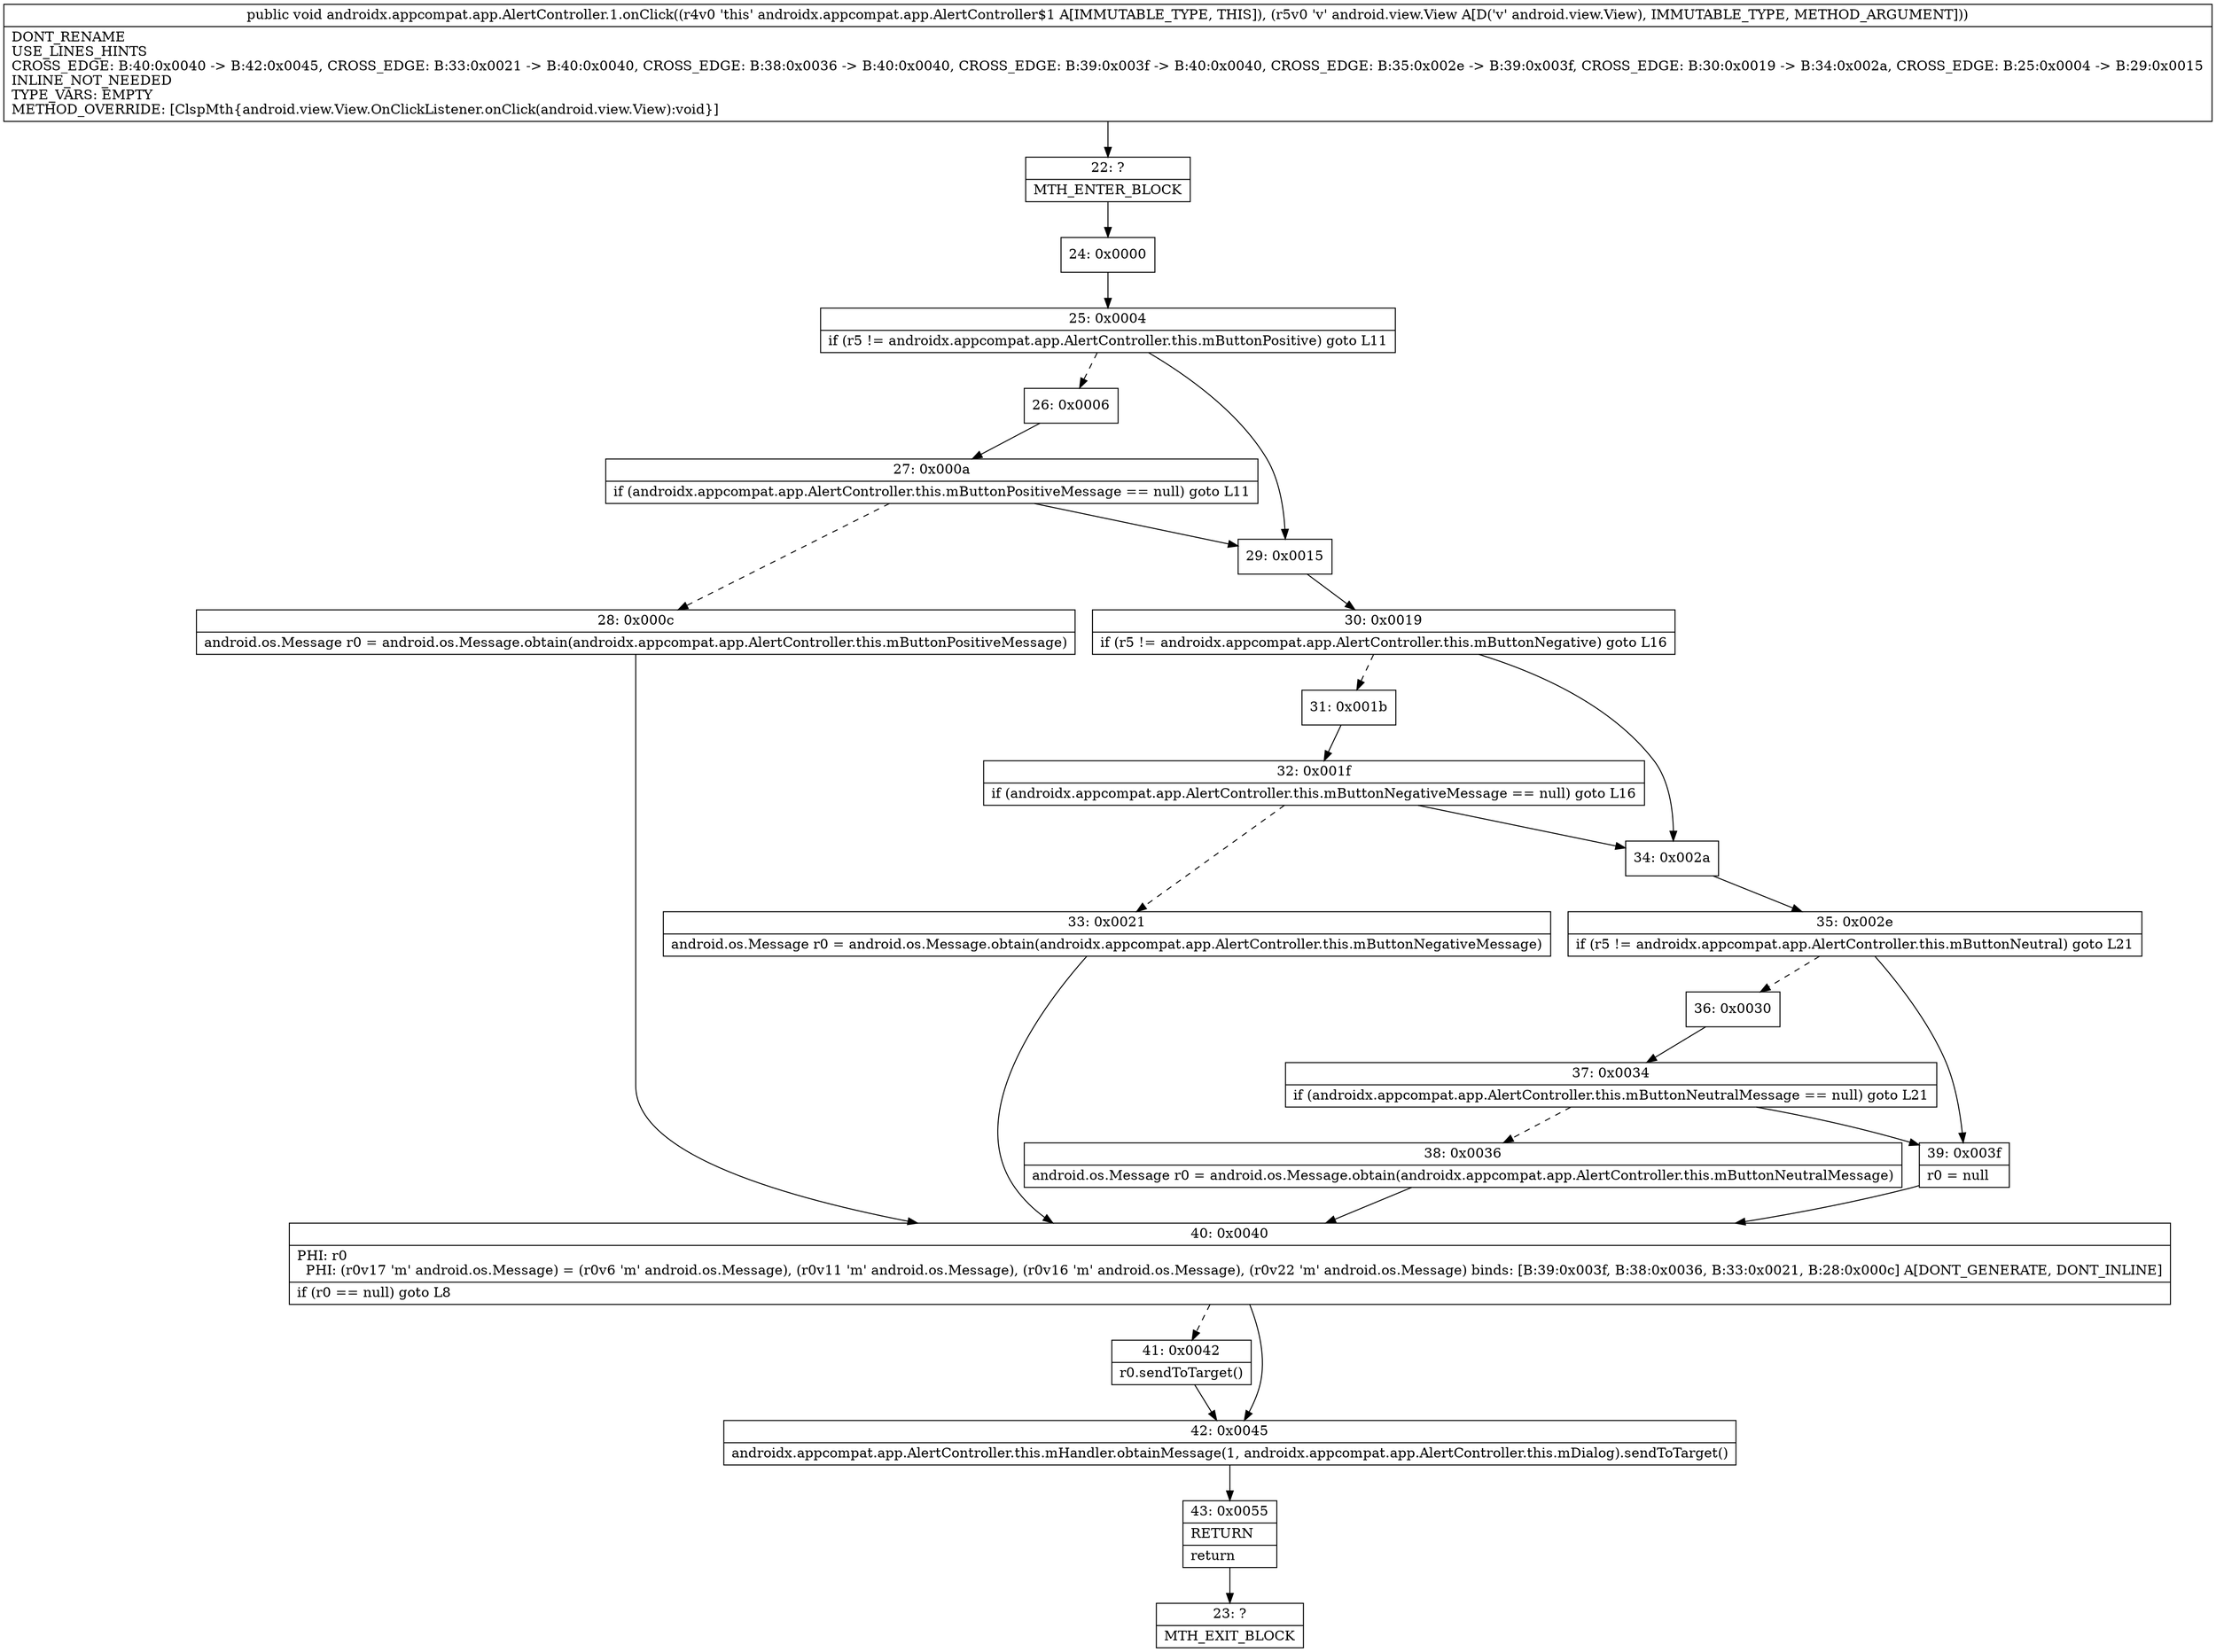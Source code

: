 digraph "CFG forandroidx.appcompat.app.AlertController.1.onClick(Landroid\/view\/View;)V" {
Node_22 [shape=record,label="{22\:\ ?|MTH_ENTER_BLOCK\l}"];
Node_24 [shape=record,label="{24\:\ 0x0000}"];
Node_25 [shape=record,label="{25\:\ 0x0004|if (r5 != androidx.appcompat.app.AlertController.this.mButtonPositive) goto L11\l}"];
Node_26 [shape=record,label="{26\:\ 0x0006}"];
Node_27 [shape=record,label="{27\:\ 0x000a|if (androidx.appcompat.app.AlertController.this.mButtonPositiveMessage == null) goto L11\l}"];
Node_28 [shape=record,label="{28\:\ 0x000c|android.os.Message r0 = android.os.Message.obtain(androidx.appcompat.app.AlertController.this.mButtonPositiveMessage)\l}"];
Node_40 [shape=record,label="{40\:\ 0x0040|PHI: r0 \l  PHI: (r0v17 'm' android.os.Message) = (r0v6 'm' android.os.Message), (r0v11 'm' android.os.Message), (r0v16 'm' android.os.Message), (r0v22 'm' android.os.Message) binds: [B:39:0x003f, B:38:0x0036, B:33:0x0021, B:28:0x000c] A[DONT_GENERATE, DONT_INLINE]\l|if (r0 == null) goto L8\l}"];
Node_41 [shape=record,label="{41\:\ 0x0042|r0.sendToTarget()\l}"];
Node_42 [shape=record,label="{42\:\ 0x0045|androidx.appcompat.app.AlertController.this.mHandler.obtainMessage(1, androidx.appcompat.app.AlertController.this.mDialog).sendToTarget()\l}"];
Node_43 [shape=record,label="{43\:\ 0x0055|RETURN\l|return\l}"];
Node_23 [shape=record,label="{23\:\ ?|MTH_EXIT_BLOCK\l}"];
Node_29 [shape=record,label="{29\:\ 0x0015}"];
Node_30 [shape=record,label="{30\:\ 0x0019|if (r5 != androidx.appcompat.app.AlertController.this.mButtonNegative) goto L16\l}"];
Node_31 [shape=record,label="{31\:\ 0x001b}"];
Node_32 [shape=record,label="{32\:\ 0x001f|if (androidx.appcompat.app.AlertController.this.mButtonNegativeMessage == null) goto L16\l}"];
Node_33 [shape=record,label="{33\:\ 0x0021|android.os.Message r0 = android.os.Message.obtain(androidx.appcompat.app.AlertController.this.mButtonNegativeMessage)\l}"];
Node_34 [shape=record,label="{34\:\ 0x002a}"];
Node_35 [shape=record,label="{35\:\ 0x002e|if (r5 != androidx.appcompat.app.AlertController.this.mButtonNeutral) goto L21\l}"];
Node_36 [shape=record,label="{36\:\ 0x0030}"];
Node_37 [shape=record,label="{37\:\ 0x0034|if (androidx.appcompat.app.AlertController.this.mButtonNeutralMessage == null) goto L21\l}"];
Node_38 [shape=record,label="{38\:\ 0x0036|android.os.Message r0 = android.os.Message.obtain(androidx.appcompat.app.AlertController.this.mButtonNeutralMessage)\l}"];
Node_39 [shape=record,label="{39\:\ 0x003f|r0 = null\l}"];
MethodNode[shape=record,label="{public void androidx.appcompat.app.AlertController.1.onClick((r4v0 'this' androidx.appcompat.app.AlertController$1 A[IMMUTABLE_TYPE, THIS]), (r5v0 'v' android.view.View A[D('v' android.view.View), IMMUTABLE_TYPE, METHOD_ARGUMENT]))  | DONT_RENAME\lUSE_LINES_HINTS\lCROSS_EDGE: B:40:0x0040 \-\> B:42:0x0045, CROSS_EDGE: B:33:0x0021 \-\> B:40:0x0040, CROSS_EDGE: B:38:0x0036 \-\> B:40:0x0040, CROSS_EDGE: B:39:0x003f \-\> B:40:0x0040, CROSS_EDGE: B:35:0x002e \-\> B:39:0x003f, CROSS_EDGE: B:30:0x0019 \-\> B:34:0x002a, CROSS_EDGE: B:25:0x0004 \-\> B:29:0x0015\lINLINE_NOT_NEEDED\lTYPE_VARS: EMPTY\lMETHOD_OVERRIDE: [ClspMth\{android.view.View.OnClickListener.onClick(android.view.View):void\}]\l}"];
MethodNode -> Node_22;Node_22 -> Node_24;
Node_24 -> Node_25;
Node_25 -> Node_26[style=dashed];
Node_25 -> Node_29;
Node_26 -> Node_27;
Node_27 -> Node_28[style=dashed];
Node_27 -> Node_29;
Node_28 -> Node_40;
Node_40 -> Node_41[style=dashed];
Node_40 -> Node_42;
Node_41 -> Node_42;
Node_42 -> Node_43;
Node_43 -> Node_23;
Node_29 -> Node_30;
Node_30 -> Node_31[style=dashed];
Node_30 -> Node_34;
Node_31 -> Node_32;
Node_32 -> Node_33[style=dashed];
Node_32 -> Node_34;
Node_33 -> Node_40;
Node_34 -> Node_35;
Node_35 -> Node_36[style=dashed];
Node_35 -> Node_39;
Node_36 -> Node_37;
Node_37 -> Node_38[style=dashed];
Node_37 -> Node_39;
Node_38 -> Node_40;
Node_39 -> Node_40;
}

